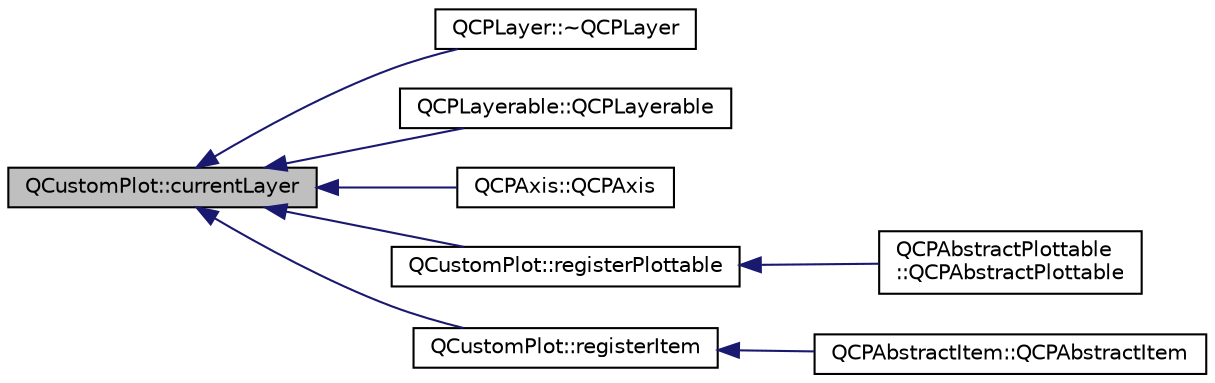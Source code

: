 digraph "QCustomPlot::currentLayer"
{
  edge [fontname="Helvetica",fontsize="10",labelfontname="Helvetica",labelfontsize="10"];
  node [fontname="Helvetica",fontsize="10",shape=record];
  rankdir="LR";
  Node297 [label="QCustomPlot::currentLayer",height=0.2,width=0.4,color="black", fillcolor="grey75", style="filled", fontcolor="black"];
  Node297 -> Node298 [dir="back",color="midnightblue",fontsize="10",style="solid",fontname="Helvetica"];
  Node298 [label="QCPLayer::~QCPLayer",height=0.2,width=0.4,color="black", fillcolor="white", style="filled",URL="$class_q_c_p_layer.html#afc1a8940f8e34c9f25ead9dfd4828cae"];
  Node297 -> Node299 [dir="back",color="midnightblue",fontsize="10",style="solid",fontname="Helvetica"];
  Node299 [label="QCPLayerable::QCPLayerable",height=0.2,width=0.4,color="black", fillcolor="white", style="filled",URL="$class_q_c_p_layerable.html#a74c0fa237f29bf0e49565013fc5d1ec0"];
  Node297 -> Node300 [dir="back",color="midnightblue",fontsize="10",style="solid",fontname="Helvetica"];
  Node300 [label="QCPAxis::QCPAxis",height=0.2,width=0.4,color="black", fillcolor="white", style="filled",URL="$class_q_c_p_axis.html#ac62c042968bae0e6d474fcfc57c9b71f"];
  Node297 -> Node301 [dir="back",color="midnightblue",fontsize="10",style="solid",fontname="Helvetica"];
  Node301 [label="QCustomPlot::registerPlottable",height=0.2,width=0.4,color="black", fillcolor="white", style="filled",URL="$class_q_custom_plot.html#aeba7733bb9fadfb5a375b3f40de9e58a"];
  Node301 -> Node302 [dir="back",color="midnightblue",fontsize="10",style="solid",fontname="Helvetica"];
  Node302 [label="QCPAbstractPlottable\l::QCPAbstractPlottable",height=0.2,width=0.4,color="black", fillcolor="white", style="filled",URL="$class_q_c_p_abstract_plottable.html#af78a036e40db6f53a31abadc5323715a"];
  Node297 -> Node303 [dir="back",color="midnightblue",fontsize="10",style="solid",fontname="Helvetica"];
  Node303 [label="QCustomPlot::registerItem",height=0.2,width=0.4,color="black", fillcolor="white", style="filled",URL="$class_q_custom_plot.html#afbd4010b2e3f364c8d512691b2a1640a"];
  Node303 -> Node304 [dir="back",color="midnightblue",fontsize="10",style="solid",fontname="Helvetica"];
  Node304 [label="QCPAbstractItem::QCPAbstractItem",height=0.2,width=0.4,color="black", fillcolor="white", style="filled",URL="$class_q_c_p_abstract_item.html#a9922507d8b4503a1fe1ed0b1030e23b6"];
}

